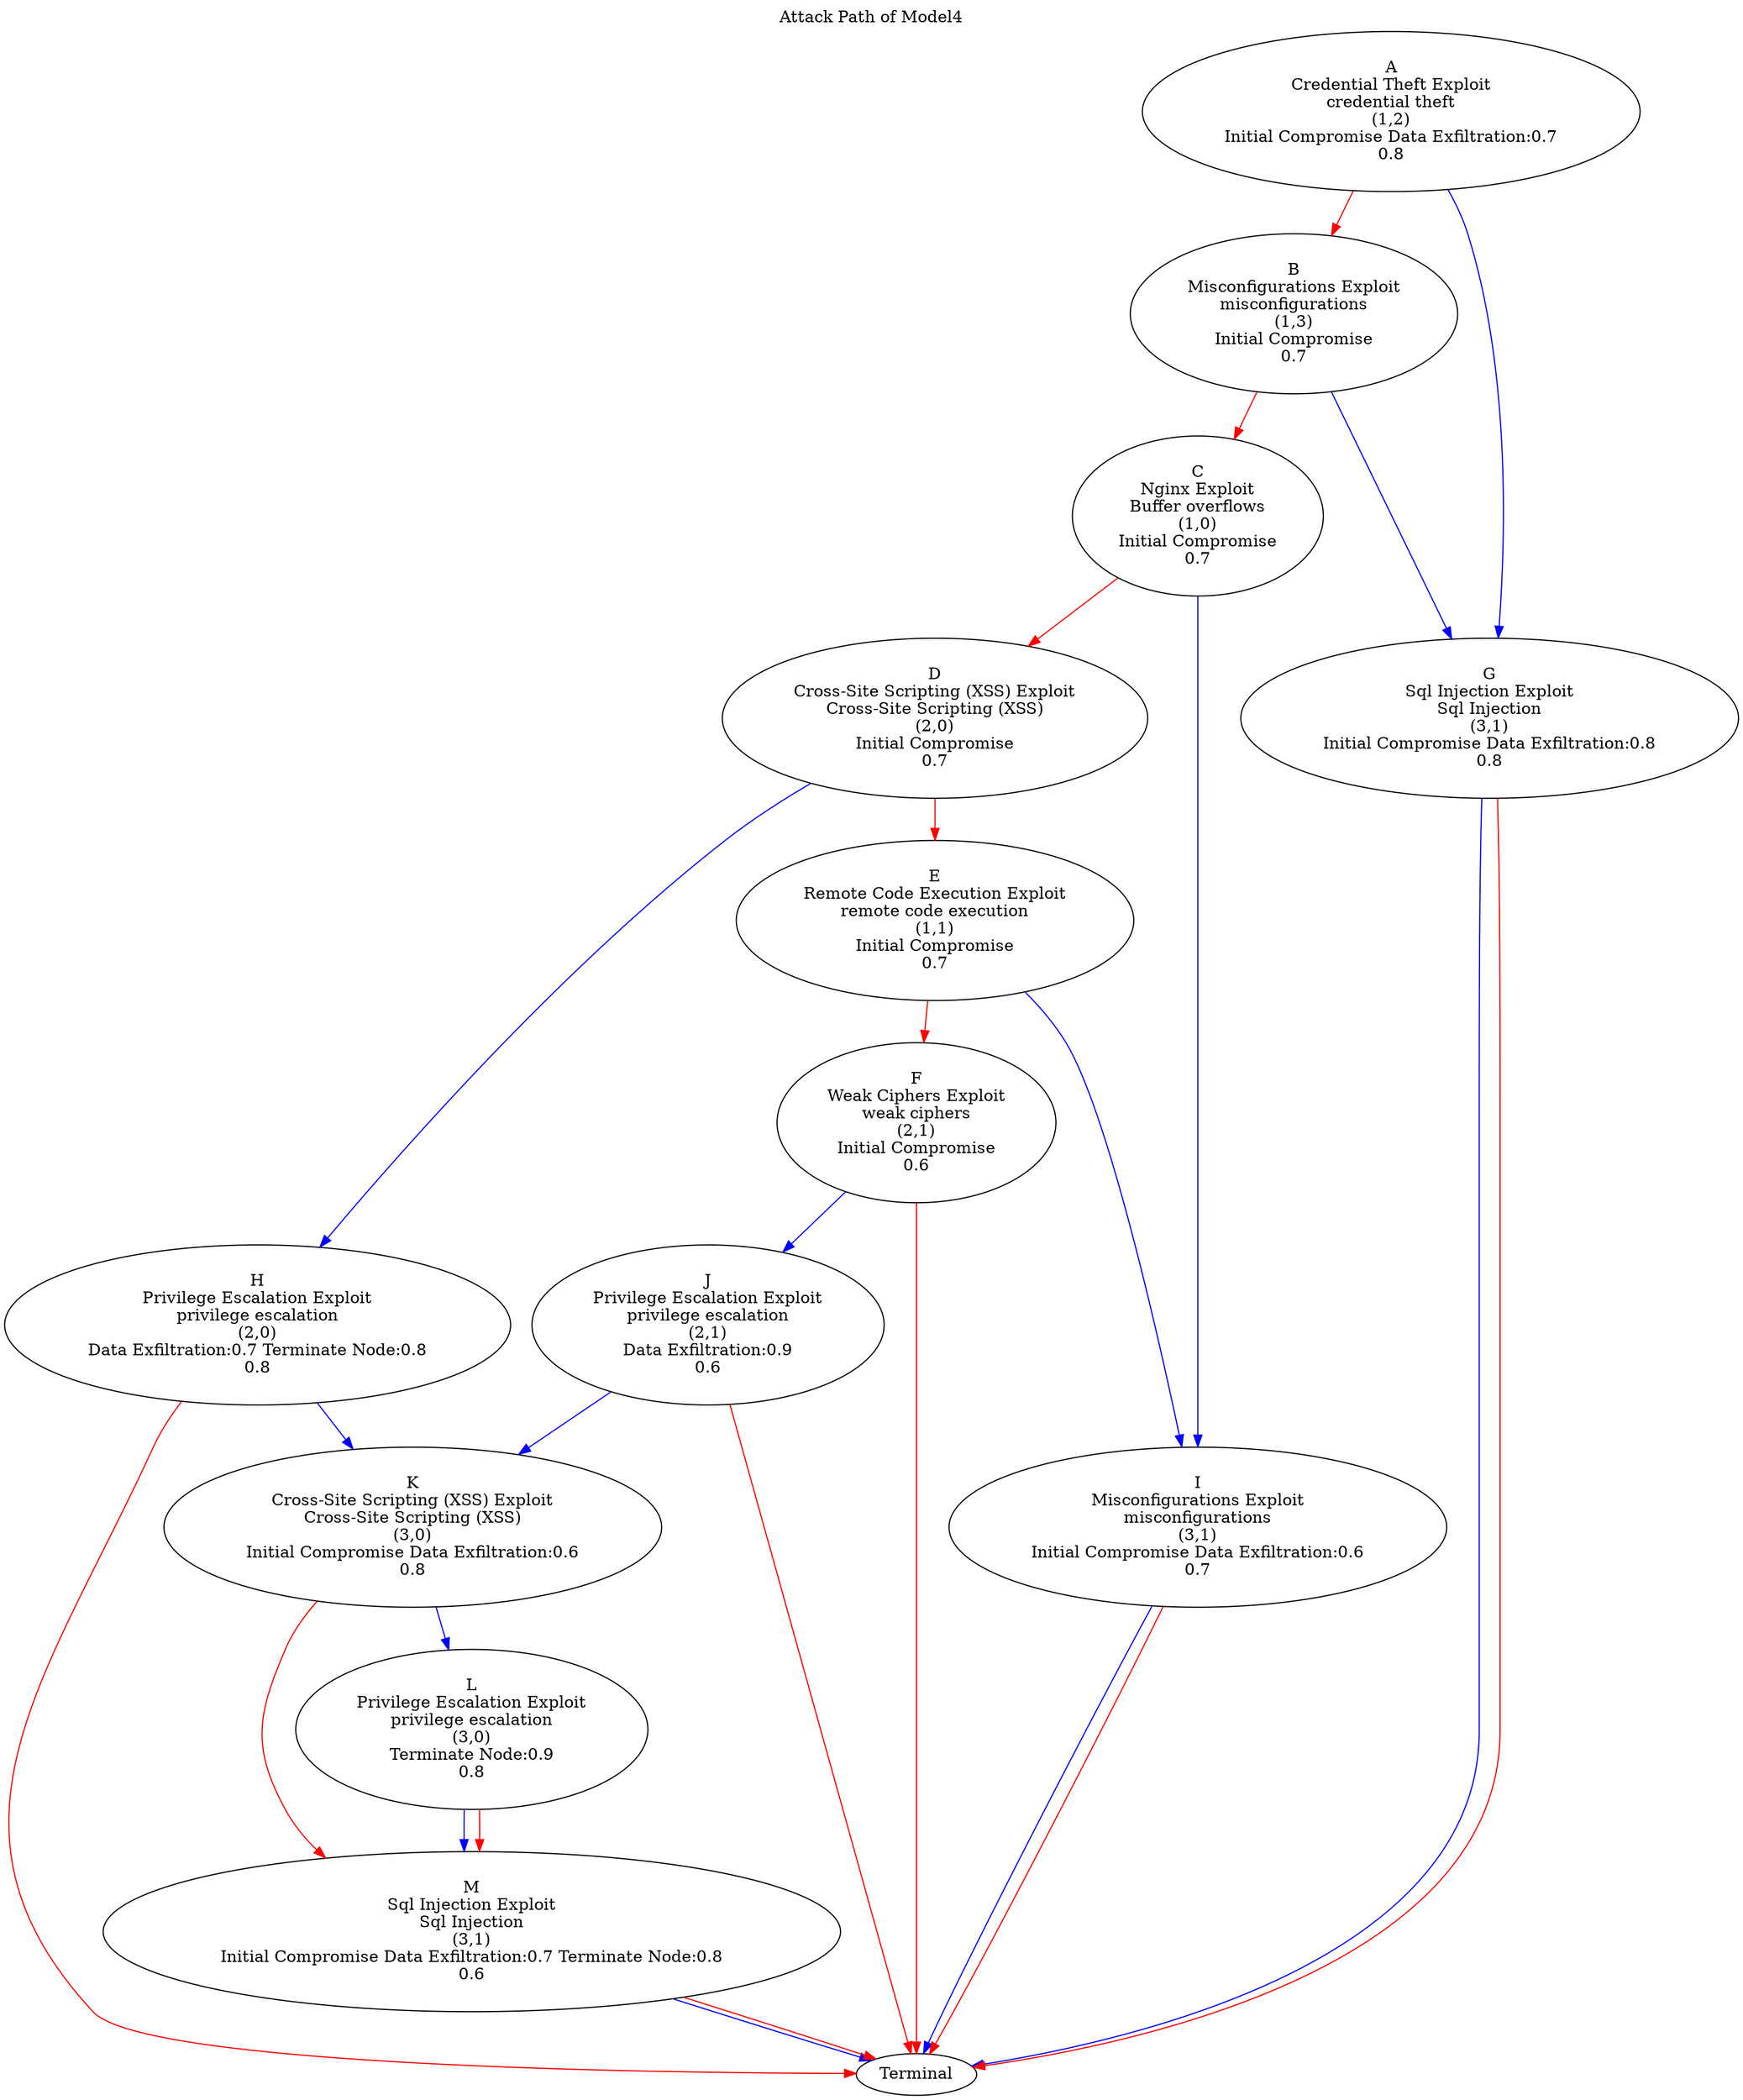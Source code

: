 // Attack Path
digraph AttackPathModel {
	graph [label="Attack Path of Model4" labelloc=t]
	A [label="A\nCredential Theft Exploit\ncredential theft\n(1,2)\nInitial Compromise Data Exfiltration:0.7\n0.8"]
	B [label="B\nMisconfigurations Exploit\nmisconfigurations\n(1,3)\nInitial Compromise\n0.7"]
	C [label="C\nNginx Exploit\nBuffer overflows\n(1,0)\nInitial Compromise\n0.7"]
	D [label="D\nCross-Site Scripting (XSS) Exploit\nCross-Site Scripting (XSS)\n(2,0)\nInitial Compromise\n0.7"]
	E [label="E\nRemote Code Execution Exploit\nremote code execution\n(1,1)\nInitial Compromise\n0.7"]
	F [label="F\nWeak Ciphers Exploit\nweak ciphers\n(2,1)\nInitial Compromise\n0.6"]
	G [label="G\nSql Injection Exploit\nSql Injection\n(3,1)\nInitial Compromise Data Exfiltration:0.8\n0.8"]
	H [label="H\nPrivilege Escalation Exploit\nprivilege escalation\n(2,0)\nData Exfiltration:0.7 Terminate Node:0.8\n0.8"]
	I [label="I\nMisconfigurations Exploit\nmisconfigurations\n(3,1)\nInitial Compromise Data Exfiltration:0.6\n0.7"]
	J [label="J\nPrivilege Escalation Exploit\nprivilege escalation\n(2,1)\nData Exfiltration:0.9\n0.6"]
	K [label="K\nCross-Site Scripting (XSS) Exploit\nCross-Site Scripting (XSS)\n(3,0)\nInitial Compromise Data Exfiltration:0.6\n0.8"]
	L [label="L\nPrivilege Escalation Exploit\nprivilege escalation\n(3,0)\nTerminate Node:0.9\n0.8"]
	M [label="M\nSql Injection Exploit\nSql Injection\n(3,1)\nInitial Compromise Data Exfiltration:0.7 Terminate Node:0.8\n0.6"]
	Terminal [label=Terminal]
	A -> G [color=blue]
	A -> B [color=red]
	B -> G [color=blue]
	B -> C [color=red]
	C -> I [color=blue]
	C -> D [color=red]
	D -> H [color=blue]
	D -> E [color=red]
	E -> I [color=blue]
	E -> F [color=red]
	F -> J [color=blue]
	F -> Terminal [color=red]
	G -> Terminal [color=blue]
	G -> Terminal [color=red]
	H -> K [color=blue]
	H -> Terminal [color=red]
	I -> Terminal [color=blue]
	I -> Terminal [color=red]
	J -> K [color=blue]
	J -> Terminal [color=red]
	K -> L [color=blue]
	K -> M [color=red]
	L -> M [color=blue]
	L -> M [color=red]
	M -> Terminal [color=blue]
	M -> Terminal [color=red]
}
